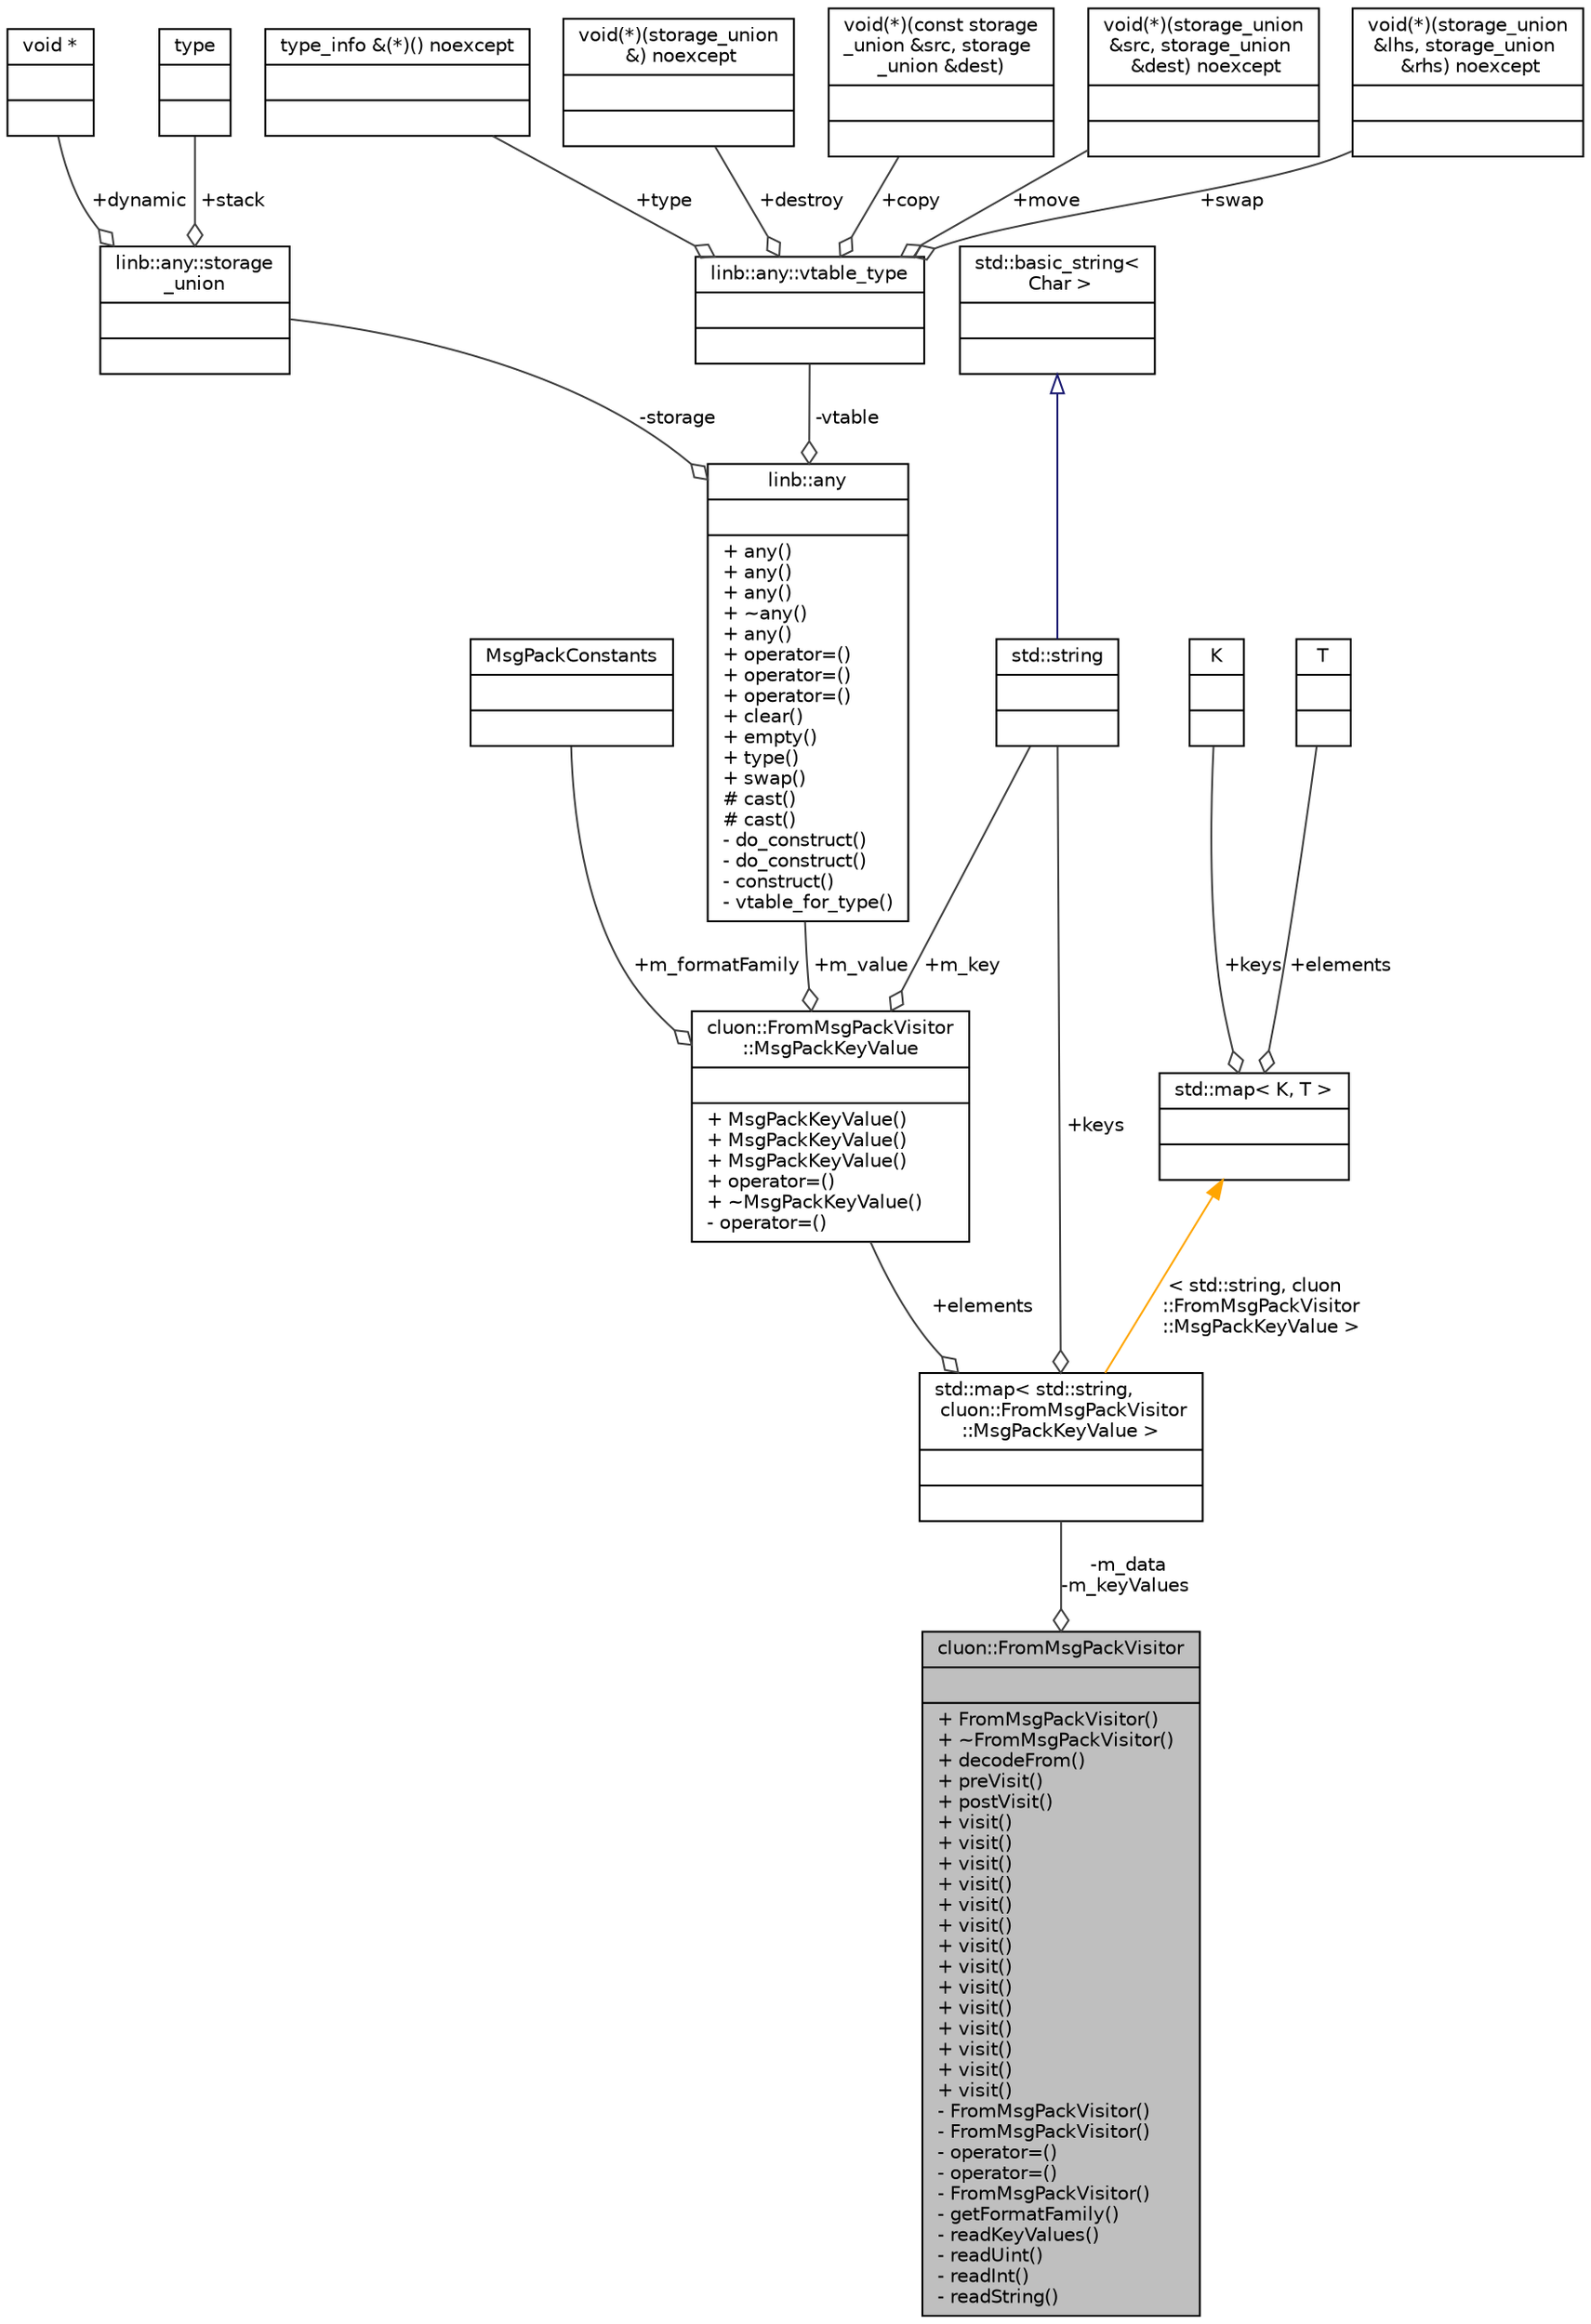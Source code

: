 digraph "cluon::FromMsgPackVisitor"
{
 // LATEX_PDF_SIZE
  edge [fontname="Helvetica",fontsize="10",labelfontname="Helvetica",labelfontsize="10"];
  node [fontname="Helvetica",fontsize="10",shape=record];
  Node1 [label="{cluon::FromMsgPackVisitor\n||+ FromMsgPackVisitor()\l+ ~FromMsgPackVisitor()\l+ decodeFrom()\l+ preVisit()\l+ postVisit()\l+ visit()\l+ visit()\l+ visit()\l+ visit()\l+ visit()\l+ visit()\l+ visit()\l+ visit()\l+ visit()\l+ visit()\l+ visit()\l+ visit()\l+ visit()\l+ visit()\l- FromMsgPackVisitor()\l- FromMsgPackVisitor()\l- operator=()\l- operator=()\l- FromMsgPackVisitor()\l- getFormatFamily()\l- readKeyValues()\l- readUint()\l- readInt()\l- readString()\l}",height=0.2,width=0.4,color="black", fillcolor="grey75", style="filled", fontcolor="black",tooltip=" "];
  Node2 -> Node1 [color="grey25",fontsize="10",style="solid",label=" -m_data\n-m_keyValues" ,arrowhead="odiamond"];
  Node2 [label="{std::map\< std::string,\l cluon::FromMsgPackVisitor\l::MsgPackKeyValue \>\n||}",height=0.2,width=0.4,color="black", fillcolor="white", style="filled",tooltip=" "];
  Node3 -> Node2 [color="grey25",fontsize="10",style="solid",label=" +keys" ,arrowhead="odiamond"];
  Node3 [label="{std::string\n||}",height=0.2,width=0.4,color="black", fillcolor="white", style="filled",tooltip=" "];
  Node4 -> Node3 [dir="back",color="midnightblue",fontsize="10",style="solid",arrowtail="onormal"];
  Node4 [label="{std::basic_string\<\l Char \>\n||}",height=0.2,width=0.4,color="black", fillcolor="white", style="filled",tooltip=" "];
  Node5 -> Node2 [color="grey25",fontsize="10",style="solid",label=" +elements" ,arrowhead="odiamond"];
  Node5 [label="{cluon::FromMsgPackVisitor\l::MsgPackKeyValue\n||+ MsgPackKeyValue()\l+ MsgPackKeyValue()\l+ MsgPackKeyValue()\l+ operator=()\l+ ~MsgPackKeyValue()\l- operator=()\l}",height=0.2,width=0.4,color="black", fillcolor="white", style="filled",URL="$classcluon_1_1FromMsgPackVisitor_1_1MsgPackKeyValue.html",tooltip=" "];
  Node3 -> Node5 [color="grey25",fontsize="10",style="solid",label=" +m_key" ,arrowhead="odiamond"];
  Node6 -> Node5 [color="grey25",fontsize="10",style="solid",label=" +m_formatFamily" ,arrowhead="odiamond"];
  Node6 [label="{MsgPackConstants\n||}",height=0.2,width=0.4,color="black", fillcolor="white", style="filled",tooltip=" "];
  Node7 -> Node5 [color="grey25",fontsize="10",style="solid",label=" +m_value" ,arrowhead="odiamond"];
  Node7 [label="{linb::any\n||+ any()\l+ any()\l+ any()\l+ ~any()\l+ any()\l+ operator=()\l+ operator=()\l+ operator=()\l+ clear()\l+ empty()\l+ type()\l+ swap()\l# cast()\l# cast()\l- do_construct()\l- do_construct()\l- construct()\l- vtable_for_type()\l}",height=0.2,width=0.4,color="black", fillcolor="white", style="filled",URL="$classlinb_1_1any.html",tooltip=" "];
  Node8 -> Node7 [color="grey25",fontsize="10",style="solid",label=" -storage" ,arrowhead="odiamond"];
  Node8 [label="{linb::any::storage\l_union\n||}",height=0.2,width=0.4,color="black", fillcolor="white", style="filled",URL="$unionlinb_1_1any_1_1storage__union.html",tooltip=" "];
  Node9 -> Node8 [color="grey25",fontsize="10",style="solid",label=" +dynamic" ,arrowhead="odiamond"];
  Node9 [label="{void *\n||}",height=0.2,width=0.4,color="black", fillcolor="white", style="filled",tooltip=" "];
  Node10 -> Node8 [color="grey25",fontsize="10",style="solid",label=" +stack" ,arrowhead="odiamond"];
  Node10 [label="{type\n||}",height=0.2,width=0.4,color="black", fillcolor="white", style="filled",tooltip=" "];
  Node11 -> Node7 [color="grey25",fontsize="10",style="solid",label=" -vtable" ,arrowhead="odiamond"];
  Node11 [label="{linb::any::vtable_type\n||}",height=0.2,width=0.4,color="black", fillcolor="white", style="filled",URL="$structlinb_1_1any_1_1vtable__type.html",tooltip="Base VTable specification."];
  Node12 -> Node11 [color="grey25",fontsize="10",style="solid",label=" +type" ,arrowhead="odiamond"];
  Node12 [label="{type_info &(*)() noexcept\n||}",height=0.2,width=0.4,color="black", fillcolor="white", style="filled",tooltip=" "];
  Node13 -> Node11 [color="grey25",fontsize="10",style="solid",label=" +destroy" ,arrowhead="odiamond"];
  Node13 [label="{void(*)(storage_union\l &) noexcept\n||}",height=0.2,width=0.4,color="black", fillcolor="white", style="filled",tooltip=" "];
  Node14 -> Node11 [color="grey25",fontsize="10",style="solid",label=" +copy" ,arrowhead="odiamond"];
  Node14 [label="{void(*)(const storage\l_union &src, storage\l_union &dest)\n||}",height=0.2,width=0.4,color="black", fillcolor="white", style="filled",tooltip=" "];
  Node15 -> Node11 [color="grey25",fontsize="10",style="solid",label=" +move" ,arrowhead="odiamond"];
  Node15 [label="{void(*)(storage_union\l &src, storage_union\l &dest) noexcept\n||}",height=0.2,width=0.4,color="black", fillcolor="white", style="filled",tooltip=" "];
  Node16 -> Node11 [color="grey25",fontsize="10",style="solid",label=" +swap" ,arrowhead="odiamond"];
  Node16 [label="{void(*)(storage_union\l &lhs, storage_union\l &rhs) noexcept\n||}",height=0.2,width=0.4,color="black", fillcolor="white", style="filled",tooltip=" "];
  Node17 -> Node2 [dir="back",color="orange",fontsize="10",style="solid",label=" \< std::string, cluon\l::FromMsgPackVisitor\l::MsgPackKeyValue \>" ];
  Node17 [label="{std::map\< K, T \>\n||}",height=0.2,width=0.4,color="black", fillcolor="white", style="filled",tooltip=" "];
  Node18 -> Node17 [color="grey25",fontsize="10",style="solid",label=" +keys" ,arrowhead="odiamond"];
  Node18 [label="{K\n||}",height=0.2,width=0.4,color="black", fillcolor="white", style="filled",tooltip=" "];
  Node19 -> Node17 [color="grey25",fontsize="10",style="solid",label=" +elements" ,arrowhead="odiamond"];
  Node19 [label="{T\n||}",height=0.2,width=0.4,color="black", fillcolor="white", style="filled",tooltip=" "];
}
